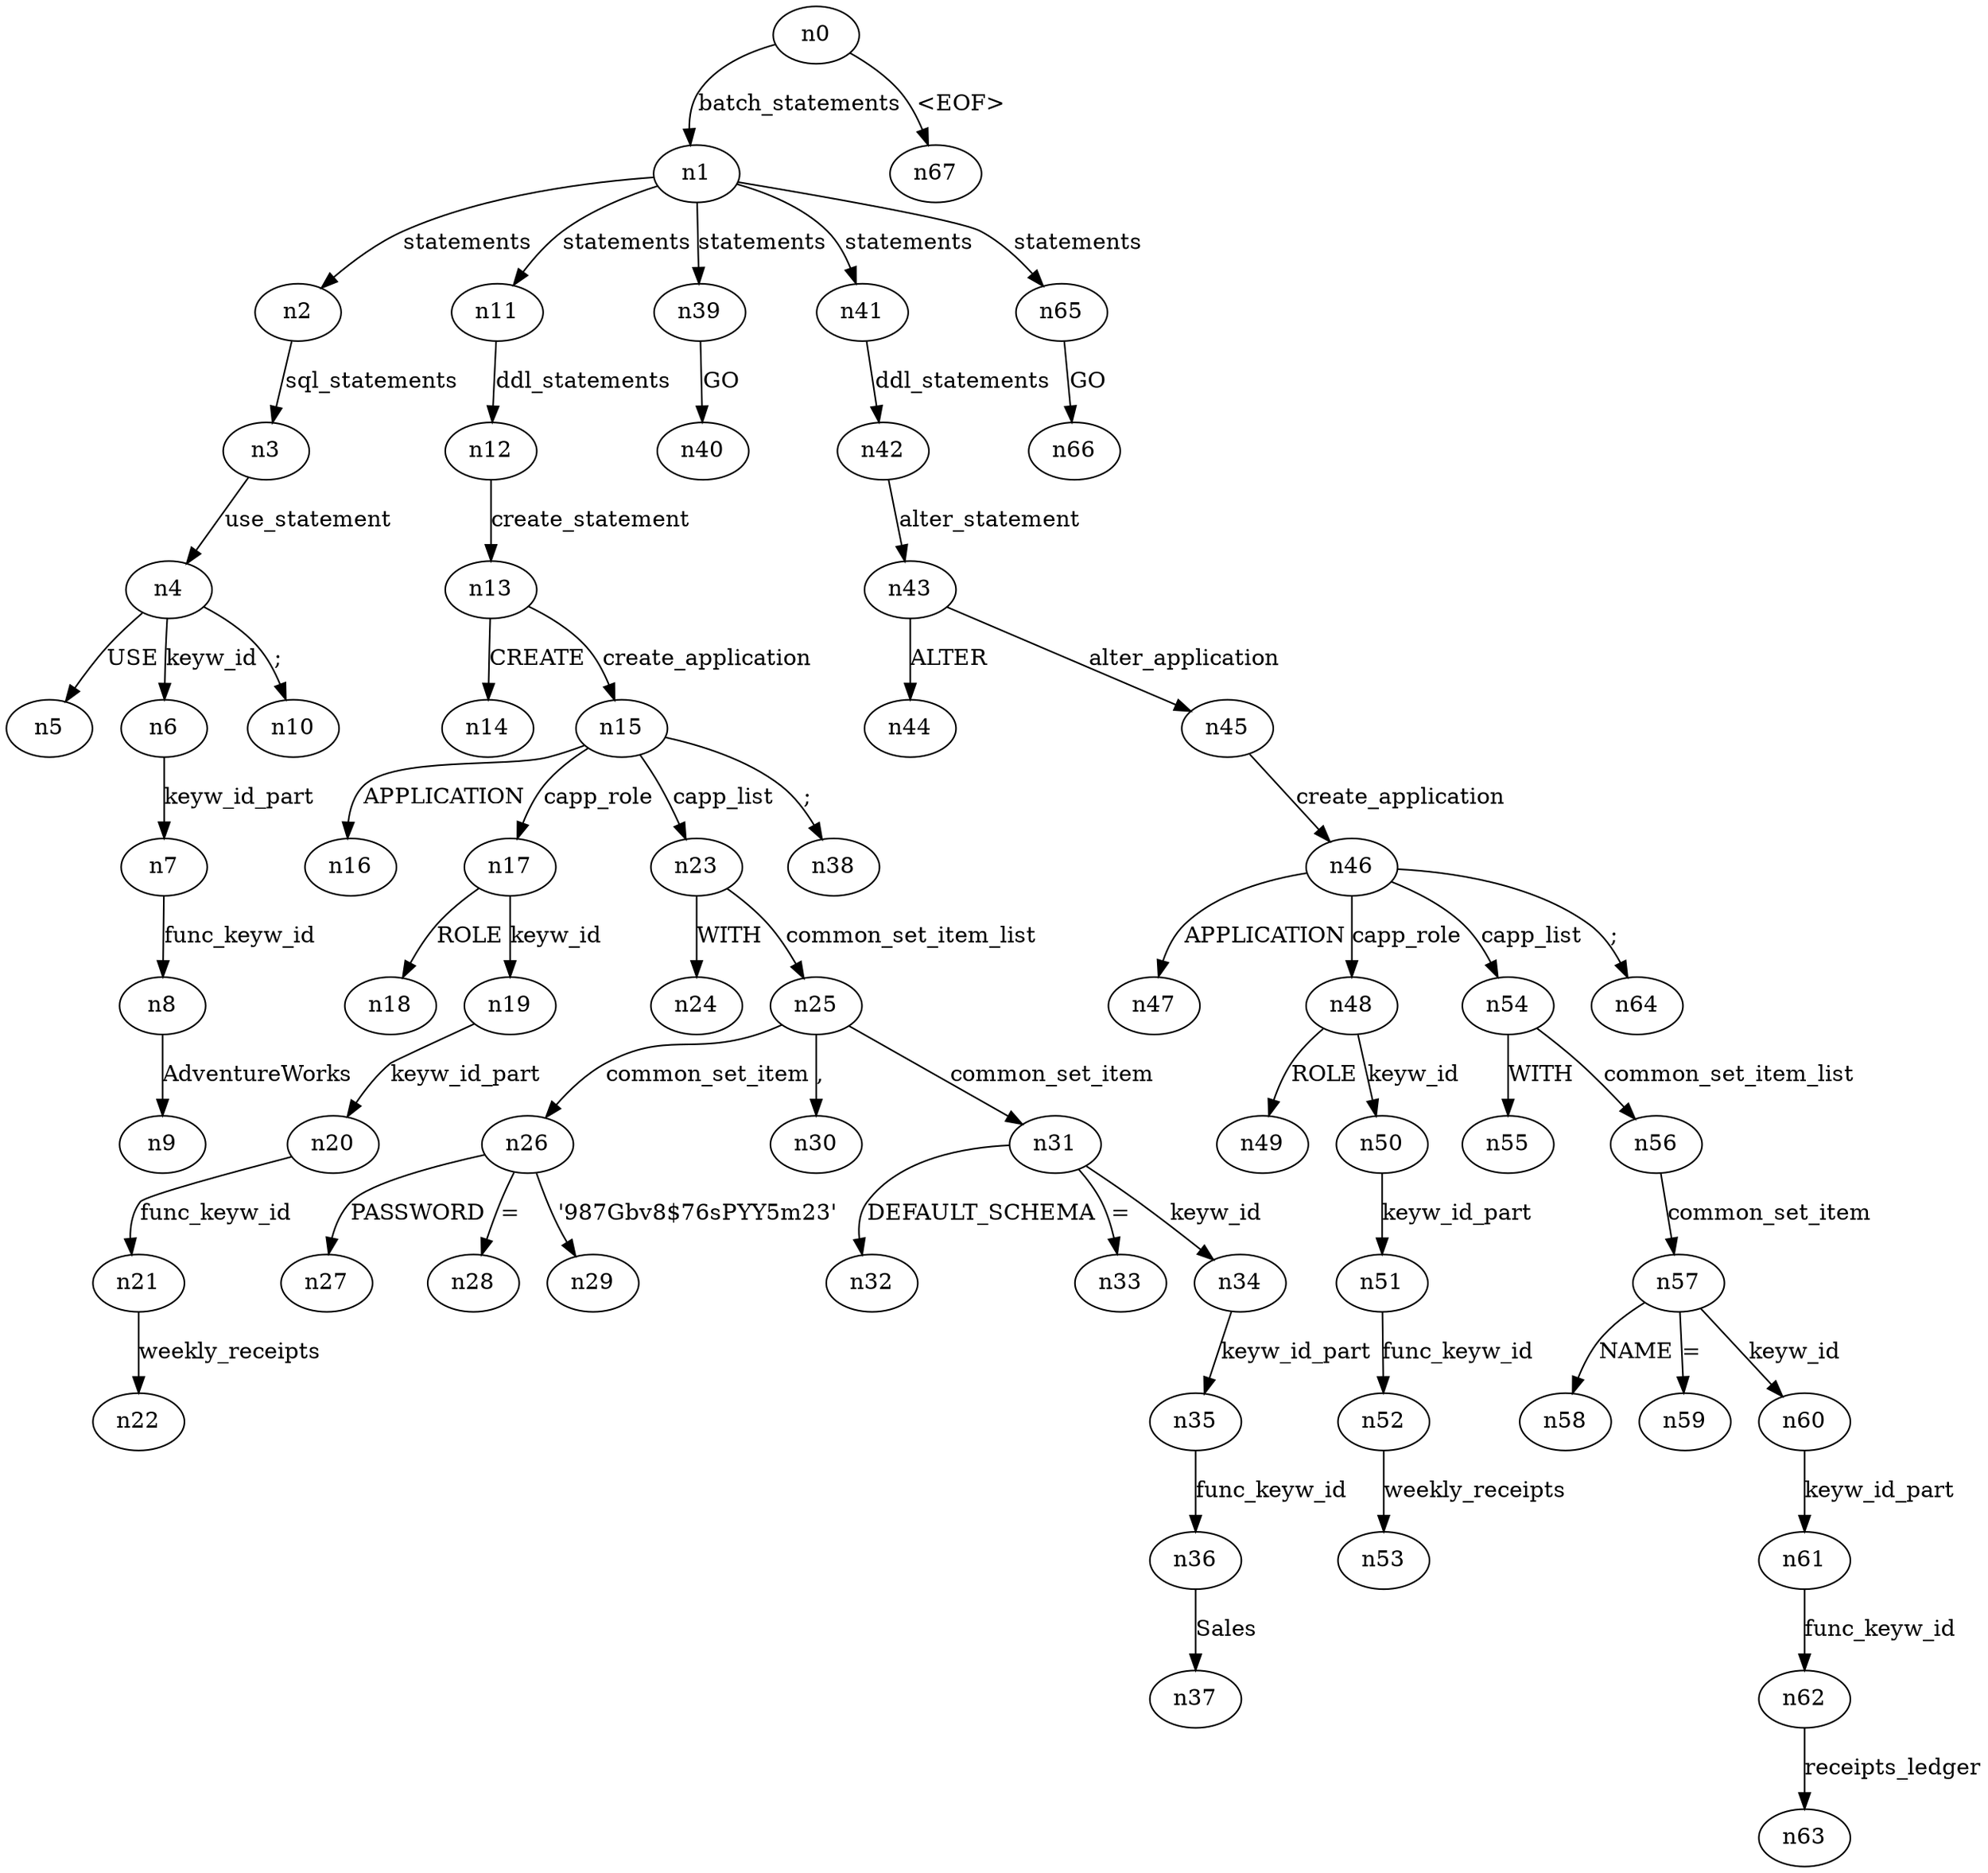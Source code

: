 digraph ParseTree {
  n0 -> n1 [label="batch_statements"];
  n1 -> n2 [label="statements"];
  n2 -> n3 [label="sql_statements"];
  n3 -> n4 [label="use_statement"];
  n4 -> n5 [label="USE"];
  n4 -> n6 [label="keyw_id"];
  n6 -> n7 [label="keyw_id_part"];
  n7 -> n8 [label="func_keyw_id"];
  n8 -> n9 [label="AdventureWorks"];
  n4 -> n10 [label=";"];
  n1 -> n11 [label="statements"];
  n11 -> n12 [label="ddl_statements"];
  n12 -> n13 [label="create_statement"];
  n13 -> n14 [label="CREATE"];
  n13 -> n15 [label="create_application"];
  n15 -> n16 [label="APPLICATION"];
  n15 -> n17 [label="capp_role"];
  n17 -> n18 [label="ROLE"];
  n17 -> n19 [label="keyw_id"];
  n19 -> n20 [label="keyw_id_part"];
  n20 -> n21 [label="func_keyw_id"];
  n21 -> n22 [label="weekly_receipts"];
  n15 -> n23 [label="capp_list"];
  n23 -> n24 [label="WITH"];
  n23 -> n25 [label="common_set_item_list"];
  n25 -> n26 [label="common_set_item"];
  n26 -> n27 [label="PASSWORD"];
  n26 -> n28 [label="="];
  n26 -> n29 [label="'987Gbv8$76sPYY5m23'"];
  n25 -> n30 [label=","];
  n25 -> n31 [label="common_set_item"];
  n31 -> n32 [label="DEFAULT_SCHEMA"];
  n31 -> n33 [label="="];
  n31 -> n34 [label="keyw_id"];
  n34 -> n35 [label="keyw_id_part"];
  n35 -> n36 [label="func_keyw_id"];
  n36 -> n37 [label="Sales"];
  n15 -> n38 [label=";"];
  n1 -> n39 [label="statements"];
  n39 -> n40 [label="GO"];
  n1 -> n41 [label="statements"];
  n41 -> n42 [label="ddl_statements"];
  n42 -> n43 [label="alter_statement"];
  n43 -> n44 [label="ALTER"];
  n43 -> n45 [label="alter_application"];
  n45 -> n46 [label="create_application"];
  n46 -> n47 [label="APPLICATION"];
  n46 -> n48 [label="capp_role"];
  n48 -> n49 [label="ROLE"];
  n48 -> n50 [label="keyw_id"];
  n50 -> n51 [label="keyw_id_part"];
  n51 -> n52 [label="func_keyw_id"];
  n52 -> n53 [label="weekly_receipts"];
  n46 -> n54 [label="capp_list"];
  n54 -> n55 [label="WITH"];
  n54 -> n56 [label="common_set_item_list"];
  n56 -> n57 [label="common_set_item"];
  n57 -> n58 [label="NAME"];
  n57 -> n59 [label="="];
  n57 -> n60 [label="keyw_id"];
  n60 -> n61 [label="keyw_id_part"];
  n61 -> n62 [label="func_keyw_id"];
  n62 -> n63 [label="receipts_ledger"];
  n46 -> n64 [label=";"];
  n1 -> n65 [label="statements"];
  n65 -> n66 [label="GO"];
  n0 -> n67 [label="<EOF>"];
}